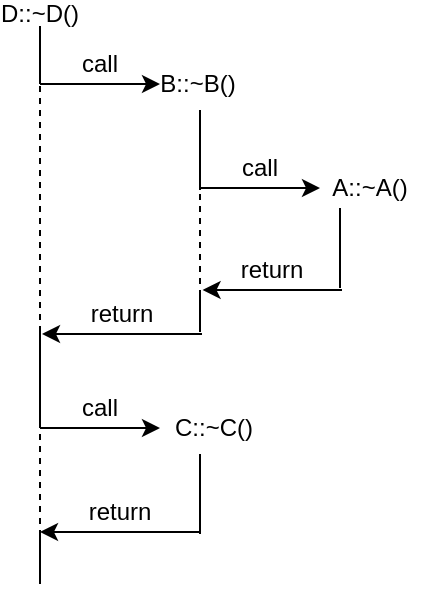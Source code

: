 <mxfile version="21.1.9" type="github">
  <diagram name="Page-1" id="CGnczLtdTabWDdUMyMJx">
    <mxGraphModel dx="664" dy="1010" grid="1" gridSize="10" guides="1" tooltips="1" connect="1" arrows="1" fold="1" page="1" pageScale="1" pageWidth="827" pageHeight="1169" math="0" shadow="0">
      <root>
        <mxCell id="0" />
        <mxCell id="1" parent="0" />
        <mxCell id="XKfTIgL31RgZFyL8sddk-1" value="D::~D()" style="text;html=1;strokeColor=none;fillColor=none;align=center;verticalAlign=middle;whiteSpace=wrap;rounded=0;" vertex="1" parent="1">
          <mxGeometry x="140" y="80" width="40" height="10" as="geometry" />
        </mxCell>
        <mxCell id="XKfTIgL31RgZFyL8sddk-2" value="C::~C()" style="text;html=1;strokeColor=none;fillColor=none;align=center;verticalAlign=middle;whiteSpace=wrap;rounded=0;" vertex="1" parent="1">
          <mxGeometry x="224" y="282" width="46" height="20" as="geometry" />
        </mxCell>
        <mxCell id="XKfTIgL31RgZFyL8sddk-3" value="" style="endArrow=none;dashed=1;html=1;rounded=0;entryX=0.5;entryY=1;entryDx=0;entryDy=0;" edge="1" parent="1" target="XKfTIgL31RgZFyL8sddk-1">
          <mxGeometry width="50" height="50" relative="1" as="geometry">
            <mxPoint x="160" y="370" as="sourcePoint" />
            <mxPoint x="210" y="205" as="targetPoint" />
          </mxGeometry>
        </mxCell>
        <mxCell id="XKfTIgL31RgZFyL8sddk-5" value="" style="endArrow=none;html=1;rounded=0;" edge="1" parent="1">
          <mxGeometry width="50" height="50" relative="1" as="geometry">
            <mxPoint x="240" y="345" as="sourcePoint" />
            <mxPoint x="240" y="305" as="targetPoint" />
          </mxGeometry>
        </mxCell>
        <mxCell id="XKfTIgL31RgZFyL8sddk-6" value="" style="group" vertex="1" connectable="0" parent="1">
          <mxGeometry x="160" y="272" width="60" height="20" as="geometry" />
        </mxCell>
        <mxCell id="XKfTIgL31RgZFyL8sddk-7" value="" style="group" vertex="1" connectable="0" parent="XKfTIgL31RgZFyL8sddk-6">
          <mxGeometry width="60" height="20" as="geometry" />
        </mxCell>
        <mxCell id="XKfTIgL31RgZFyL8sddk-8" value="" style="endArrow=classic;html=1;rounded=0;" edge="1" parent="XKfTIgL31RgZFyL8sddk-7">
          <mxGeometry width="50" height="50" relative="1" as="geometry">
            <mxPoint y="20" as="sourcePoint" />
            <mxPoint x="60" y="20" as="targetPoint" />
          </mxGeometry>
        </mxCell>
        <mxCell id="XKfTIgL31RgZFyL8sddk-9" value="call" style="text;html=1;strokeColor=none;fillColor=none;align=center;verticalAlign=middle;whiteSpace=wrap;rounded=0;" vertex="1" parent="XKfTIgL31RgZFyL8sddk-6">
          <mxGeometry x="15" width="30" height="20" as="geometry" />
        </mxCell>
        <mxCell id="XKfTIgL31RgZFyL8sddk-10" value="" style="group" vertex="1" connectable="0" parent="1">
          <mxGeometry x="240" y="152" width="60" height="20" as="geometry" />
        </mxCell>
        <mxCell id="XKfTIgL31RgZFyL8sddk-11" value="" style="group" vertex="1" connectable="0" parent="XKfTIgL31RgZFyL8sddk-10">
          <mxGeometry width="60" height="20" as="geometry" />
        </mxCell>
        <mxCell id="XKfTIgL31RgZFyL8sddk-12" value="" style="endArrow=classic;html=1;rounded=0;" edge="1" parent="XKfTIgL31RgZFyL8sddk-11">
          <mxGeometry width="50" height="50" relative="1" as="geometry">
            <mxPoint y="20" as="sourcePoint" />
            <mxPoint x="60" y="20" as="targetPoint" />
          </mxGeometry>
        </mxCell>
        <mxCell id="XKfTIgL31RgZFyL8sddk-13" value="call" style="text;html=1;strokeColor=none;fillColor=none;align=center;verticalAlign=middle;whiteSpace=wrap;rounded=0;" vertex="1" parent="XKfTIgL31RgZFyL8sddk-10">
          <mxGeometry x="15" width="30" height="20" as="geometry" />
        </mxCell>
        <mxCell id="XKfTIgL31RgZFyL8sddk-14" value="A::~A()" style="text;html=1;strokeColor=none;fillColor=none;align=center;verticalAlign=middle;whiteSpace=wrap;rounded=0;" vertex="1" parent="1">
          <mxGeometry x="300" y="162" width="50" height="20" as="geometry" />
        </mxCell>
        <mxCell id="XKfTIgL31RgZFyL8sddk-15" value="" style="endArrow=none;html=1;rounded=0;" edge="1" parent="1">
          <mxGeometry width="50" height="50" relative="1" as="geometry">
            <mxPoint x="310" y="222" as="sourcePoint" />
            <mxPoint x="310" y="182" as="targetPoint" />
          </mxGeometry>
        </mxCell>
        <mxCell id="XKfTIgL31RgZFyL8sddk-16" value="" style="group" vertex="1" connectable="0" parent="1">
          <mxGeometry x="170" y="324" width="70" height="20" as="geometry" />
        </mxCell>
        <mxCell id="XKfTIgL31RgZFyL8sddk-17" value="return" style="text;html=1;strokeColor=none;fillColor=none;align=center;verticalAlign=middle;whiteSpace=wrap;rounded=0;" vertex="1" parent="XKfTIgL31RgZFyL8sddk-16">
          <mxGeometry x="15" width="30" height="20" as="geometry" />
        </mxCell>
        <mxCell id="XKfTIgL31RgZFyL8sddk-18" value="" style="endArrow=classic;html=1;rounded=0;" edge="1" parent="XKfTIgL31RgZFyL8sddk-16">
          <mxGeometry width="50" height="50" relative="1" as="geometry">
            <mxPoint x="70" y="20" as="sourcePoint" />
            <mxPoint x="-10" y="20" as="targetPoint" />
          </mxGeometry>
        </mxCell>
        <mxCell id="XKfTIgL31RgZFyL8sddk-19" value="B::~B()" style="text;html=1;strokeColor=none;fillColor=none;align=center;verticalAlign=middle;whiteSpace=wrap;rounded=0;" vertex="1" parent="1">
          <mxGeometry x="224" y="110" width="30" height="20" as="geometry" />
        </mxCell>
        <mxCell id="XKfTIgL31RgZFyL8sddk-20" value="" style="endArrow=none;html=1;rounded=0;" edge="1" parent="1">
          <mxGeometry width="50" height="50" relative="1" as="geometry">
            <mxPoint x="160" y="120" as="sourcePoint" />
            <mxPoint x="160" y="94" as="targetPoint" />
          </mxGeometry>
        </mxCell>
        <mxCell id="XKfTIgL31RgZFyL8sddk-21" value="" style="endArrow=none;html=1;rounded=0;" edge="1" parent="1">
          <mxGeometry width="50" height="50" relative="1" as="geometry">
            <mxPoint x="240" y="173" as="sourcePoint" />
            <mxPoint x="240" y="133" as="targetPoint" />
          </mxGeometry>
        </mxCell>
        <mxCell id="XKfTIgL31RgZFyL8sddk-22" value="" style="group" vertex="1" connectable="0" parent="1">
          <mxGeometry x="160" y="100" width="60" height="20" as="geometry" />
        </mxCell>
        <mxCell id="XKfTIgL31RgZFyL8sddk-23" value="" style="group" vertex="1" connectable="0" parent="XKfTIgL31RgZFyL8sddk-22">
          <mxGeometry width="60" height="20" as="geometry" />
        </mxCell>
        <mxCell id="XKfTIgL31RgZFyL8sddk-24" value="" style="endArrow=classic;html=1;rounded=0;" edge="1" parent="XKfTIgL31RgZFyL8sddk-23">
          <mxGeometry width="50" height="50" relative="1" as="geometry">
            <mxPoint y="20" as="sourcePoint" />
            <mxPoint x="60" y="20" as="targetPoint" />
          </mxGeometry>
        </mxCell>
        <mxCell id="XKfTIgL31RgZFyL8sddk-25" value="call" style="text;html=1;strokeColor=none;fillColor=none;align=center;verticalAlign=middle;whiteSpace=wrap;rounded=0;" vertex="1" parent="XKfTIgL31RgZFyL8sddk-22">
          <mxGeometry x="15" width="30" height="20" as="geometry" />
        </mxCell>
        <mxCell id="XKfTIgL31RgZFyL8sddk-26" value="" style="group" vertex="1" connectable="0" parent="1">
          <mxGeometry x="250" y="203" width="61" height="20" as="geometry" />
        </mxCell>
        <mxCell id="XKfTIgL31RgZFyL8sddk-27" value="return" style="text;html=1;strokeColor=none;fillColor=none;align=center;verticalAlign=middle;whiteSpace=wrap;rounded=0;" vertex="1" parent="XKfTIgL31RgZFyL8sddk-26">
          <mxGeometry x="13.071" width="26.143" height="20" as="geometry" />
        </mxCell>
        <mxCell id="XKfTIgL31RgZFyL8sddk-28" value="" style="endArrow=classic;html=1;rounded=0;" edge="1" parent="XKfTIgL31RgZFyL8sddk-26">
          <mxGeometry width="50" height="50" relative="1" as="geometry">
            <mxPoint x="61" y="20" as="sourcePoint" />
            <mxPoint x="-8.714" y="20" as="targetPoint" />
          </mxGeometry>
        </mxCell>
        <mxCell id="XKfTIgL31RgZFyL8sddk-29" value="" style="endArrow=none;dashed=1;html=1;rounded=0;entryX=0.5;entryY=1;entryDx=0;entryDy=0;" edge="1" parent="1">
          <mxGeometry width="50" height="50" relative="1" as="geometry">
            <mxPoint x="240" y="244" as="sourcePoint" />
            <mxPoint x="240" y="134" as="targetPoint" />
          </mxGeometry>
        </mxCell>
        <mxCell id="XKfTIgL31RgZFyL8sddk-30" value="" style="group" vertex="1" connectable="0" parent="1">
          <mxGeometry x="171" y="225" width="70" height="20" as="geometry" />
        </mxCell>
        <mxCell id="XKfTIgL31RgZFyL8sddk-31" value="return" style="text;html=1;strokeColor=none;fillColor=none;align=center;verticalAlign=middle;whiteSpace=wrap;rounded=0;" vertex="1" parent="XKfTIgL31RgZFyL8sddk-30">
          <mxGeometry x="15" width="30" height="20" as="geometry" />
        </mxCell>
        <mxCell id="XKfTIgL31RgZFyL8sddk-32" value="" style="endArrow=classic;html=1;rounded=0;" edge="1" parent="XKfTIgL31RgZFyL8sddk-30">
          <mxGeometry width="50" height="50" relative="1" as="geometry">
            <mxPoint x="70" y="20" as="sourcePoint" />
            <mxPoint x="-10" y="20" as="targetPoint" />
          </mxGeometry>
        </mxCell>
        <mxCell id="XKfTIgL31RgZFyL8sddk-33" value="" style="endArrow=none;html=1;rounded=0;" edge="1" parent="1">
          <mxGeometry width="50" height="50" relative="1" as="geometry">
            <mxPoint x="240" y="244" as="sourcePoint" />
            <mxPoint x="240" y="224" as="targetPoint" />
          </mxGeometry>
        </mxCell>
        <mxCell id="XKfTIgL31RgZFyL8sddk-34" value="" style="endArrow=none;html=1;rounded=0;" edge="1" parent="1">
          <mxGeometry width="50" height="50" relative="1" as="geometry">
            <mxPoint x="160" y="290" as="sourcePoint" />
            <mxPoint x="160" y="244" as="targetPoint" />
          </mxGeometry>
        </mxCell>
        <mxCell id="XKfTIgL31RgZFyL8sddk-35" value="" style="endArrow=none;html=1;rounded=0;" edge="1" parent="1">
          <mxGeometry width="50" height="50" relative="1" as="geometry">
            <mxPoint x="160" y="370" as="sourcePoint" />
            <mxPoint x="160" y="344" as="targetPoint" />
          </mxGeometry>
        </mxCell>
      </root>
    </mxGraphModel>
  </diagram>
</mxfile>
